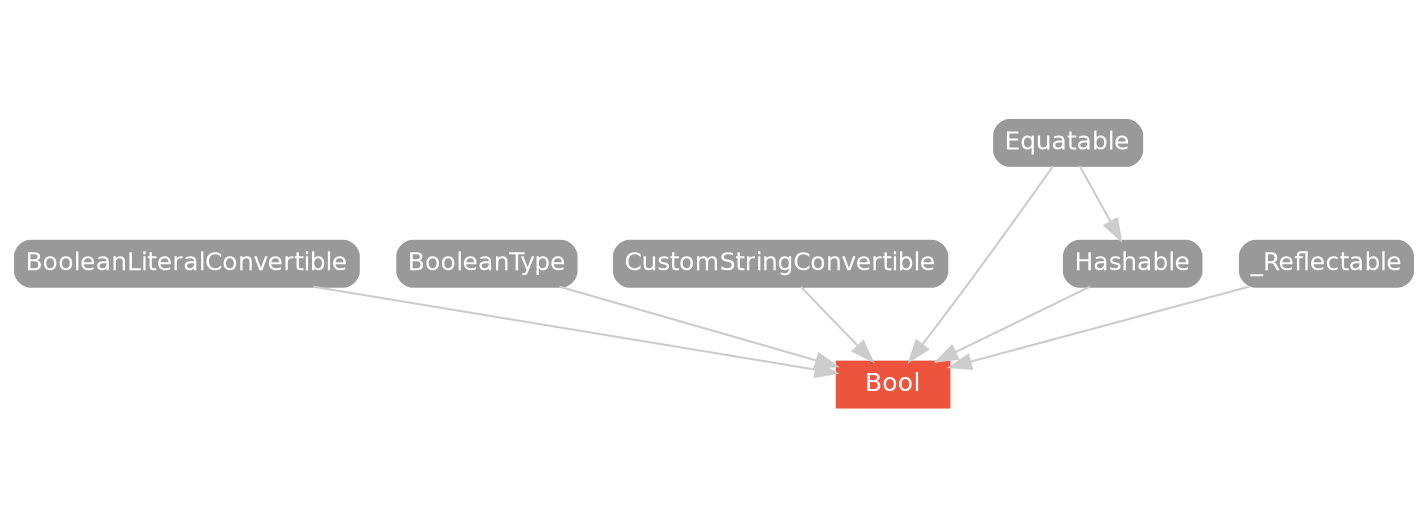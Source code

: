 strict digraph "Bool - Type Hierarchy - SwiftDoc.org" {
    pad="0.1,0.8"
    node [shape=box, style="filled,rounded", color="#999999", fillcolor="#999999", fontcolor=white, fontname=Helvetica, fontnames="Helvetica,sansserif", fontsize=12, margin="0.07,0.05", height="0.3"]
    edge [color="#cccccc"]
    "Bool" [URL="/type/Bool/", style="filled", fillcolor="#ee543d", color="#ee543d"]
    "BooleanLiteralConvertible" [URL="/protocol/BooleanLiteralConvertible/"]
    "BooleanType" [URL="/protocol/BooleanType/"]
    "CustomStringConvertible" [URL="/protocol/CustomStringConvertible/"]
    "Equatable" [URL="/protocol/Equatable/"]
    "Hashable" [URL="/protocol/Hashable/"]
    "_Reflectable" [URL="/protocol/_Reflectable/"]    "BooleanLiteralConvertible" -> "Bool"
    "BooleanType" -> "Bool"
    "CustomStringConvertible" -> "Bool"
    "Equatable" -> "Bool"
    "Hashable" -> "Bool"
    "_Reflectable" -> "Bool"
    "Equatable" -> "Hashable"
    subgraph Types {
        rank = max; "Bool";
    }
}